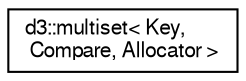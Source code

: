 digraph "Graphical Class Hierarchy"
{
  edge [fontname="FreeSans",fontsize="10",labelfontname="FreeSans",labelfontsize="10"];
  node [fontname="FreeSans",fontsize="10",shape=record];
  rankdir="LR";
  Node1 [label="d3::multiset\< Key,\l Compare, Allocator \>",height=0.2,width=0.4,color="black", fillcolor="white", style="filled",URL="$structd3_1_1multiset.html"];
}
